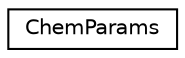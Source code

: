 digraph "Graphical Class Hierarchy"
{
 // INTERACTIVE_SVG=YES
  edge [fontname="Helvetica",fontsize="10",labelfontname="Helvetica",labelfontsize="10"];
  node [fontname="Helvetica",fontsize="10",shape=record];
  rankdir="LR";
  Node0 [label="ChemParams",height=0.2,width=0.4,color="black", fillcolor="white", style="filled",URL="$structChemParams.html",tooltip="Struct to hold chemistry parameters for the system. "];
}
